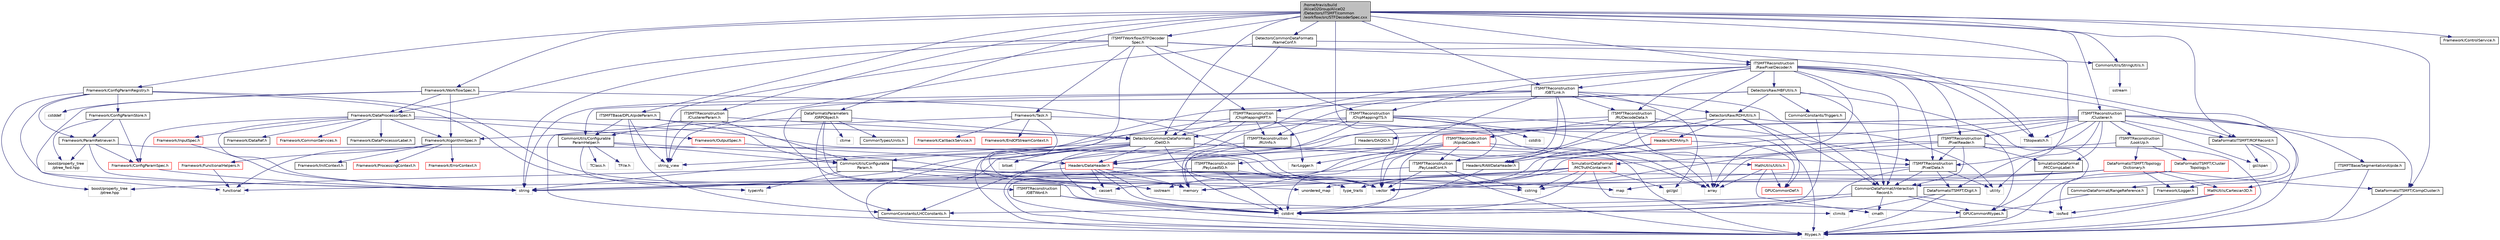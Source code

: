 digraph "/home/travis/build/AliceO2Group/AliceO2/Detectors/ITSMFT/common/workflow/src/STFDecoderSpec.cxx"
{
 // INTERACTIVE_SVG=YES
  bgcolor="transparent";
  edge [fontname="Helvetica",fontsize="10",labelfontname="Helvetica",labelfontsize="10"];
  node [fontname="Helvetica",fontsize="10",shape=record];
  Node0 [label="/home/travis/build\l/AliceO2Group/AliceO2\l/Detectors/ITSMFT/common\l/workflow/src/STFDecoderSpec.cxx",height=0.2,width=0.4,color="black", fillcolor="grey75", style="filled", fontcolor="black"];
  Node0 -> Node1 [color="midnightblue",fontsize="10",style="solid",fontname="Helvetica"];
  Node1 [label="vector",height=0.2,width=0.4,color="grey75"];
  Node0 -> Node2 [color="midnightblue",fontsize="10",style="solid",fontname="Helvetica"];
  Node2 [label="Framework/WorkflowSpec.h",height=0.2,width=0.4,color="black",URL="$df/da1/WorkflowSpec_8h.html"];
  Node2 -> Node3 [color="midnightblue",fontsize="10",style="solid",fontname="Helvetica"];
  Node3 [label="Framework/DataProcessorSpec.h",height=0.2,width=0.4,color="black",URL="$d0/df4/DataProcessorSpec_8h.html"];
  Node3 -> Node4 [color="midnightblue",fontsize="10",style="solid",fontname="Helvetica"];
  Node4 [label="Framework/AlgorithmSpec.h",height=0.2,width=0.4,color="black",URL="$d0/d14/AlgorithmSpec_8h.html"];
  Node4 -> Node5 [color="midnightblue",fontsize="10",style="solid",fontname="Helvetica"];
  Node5 [label="Framework/ProcessingContext.h",height=0.2,width=0.4,color="red",URL="$de/d6a/ProcessingContext_8h.html"];
  Node4 -> Node108 [color="midnightblue",fontsize="10",style="solid",fontname="Helvetica"];
  Node108 [label="Framework/ErrorContext.h",height=0.2,width=0.4,color="red",URL="$d7/dad/ErrorContext_8h.html"];
  Node4 -> Node111 [color="midnightblue",fontsize="10",style="solid",fontname="Helvetica"];
  Node111 [label="Framework/InitContext.h",height=0.2,width=0.4,color="black",URL="$d4/d2b/InitContext_8h.html"];
  Node4 -> Node112 [color="midnightblue",fontsize="10",style="solid",fontname="Helvetica"];
  Node112 [label="Framework/FunctionalHelpers.h",height=0.2,width=0.4,color="red",URL="$de/d9b/FunctionalHelpers_8h.html"];
  Node112 -> Node83 [color="midnightblue",fontsize="10",style="solid",fontname="Helvetica"];
  Node83 [label="functional",height=0.2,width=0.4,color="grey75"];
  Node4 -> Node83 [color="midnightblue",fontsize="10",style="solid",fontname="Helvetica"];
  Node3 -> Node114 [color="midnightblue",fontsize="10",style="solid",fontname="Helvetica"];
  Node114 [label="Framework/ConfigParamSpec.h",height=0.2,width=0.4,color="red",URL="$d0/d1c/ConfigParamSpec_8h.html"];
  Node114 -> Node51 [color="midnightblue",fontsize="10",style="solid",fontname="Helvetica"];
  Node51 [label="string",height=0.2,width=0.4,color="grey75"];
  Node3 -> Node118 [color="midnightblue",fontsize="10",style="solid",fontname="Helvetica"];
  Node118 [label="Framework/DataProcessorLabel.h",height=0.2,width=0.4,color="black",URL="$d1/df2/DataProcessorLabel_8h.html"];
  Node3 -> Node7 [color="midnightblue",fontsize="10",style="solid",fontname="Helvetica"];
  Node7 [label="Framework/DataRef.h",height=0.2,width=0.4,color="black",URL="$d5/dfb/DataRef_8h.html"];
  Node3 -> Node57 [color="midnightblue",fontsize="10",style="solid",fontname="Helvetica"];
  Node57 [label="Framework/InputSpec.h",height=0.2,width=0.4,color="red",URL="$d5/d3f/InputSpec_8h.html"];
  Node57 -> Node51 [color="midnightblue",fontsize="10",style="solid",fontname="Helvetica"];
  Node3 -> Node44 [color="midnightblue",fontsize="10",style="solid",fontname="Helvetica"];
  Node44 [label="Framework/OutputSpec.h",height=0.2,width=0.4,color="red",URL="$db/d2d/OutputSpec_8h.html"];
  Node44 -> Node45 [color="midnightblue",fontsize="10",style="solid",fontname="Helvetica"];
  Node45 [label="Headers/DataHeader.h",height=0.2,width=0.4,color="red",URL="$dc/dcd/DataHeader_8h.html"];
  Node45 -> Node46 [color="midnightblue",fontsize="10",style="solid",fontname="Helvetica"];
  Node46 [label="cstdint",height=0.2,width=0.4,color="grey75"];
  Node45 -> Node18 [color="midnightblue",fontsize="10",style="solid",fontname="Helvetica"];
  Node18 [label="memory",height=0.2,width=0.4,color="grey75"];
  Node45 -> Node47 [color="midnightblue",fontsize="10",style="solid",fontname="Helvetica"];
  Node47 [label="cassert",height=0.2,width=0.4,color="grey75"];
  Node45 -> Node48 [color="midnightblue",fontsize="10",style="solid",fontname="Helvetica"];
  Node48 [label="cstring",height=0.2,width=0.4,color="grey75"];
  Node45 -> Node51 [color="midnightblue",fontsize="10",style="solid",fontname="Helvetica"];
  Node45 -> Node52 [color="midnightblue",fontsize="10",style="solid",fontname="Helvetica"];
  Node52 [label="climits",height=0.2,width=0.4,color="grey75"];
  Node3 -> Node119 [color="midnightblue",fontsize="10",style="solid",fontname="Helvetica"];
  Node119 [label="Framework/CommonServices.h",height=0.2,width=0.4,color="red",URL="$d8/d02/CommonServices_8h.html"];
  Node3 -> Node51 [color="midnightblue",fontsize="10",style="solid",fontname="Helvetica"];
  Node3 -> Node1 [color="midnightblue",fontsize="10",style="solid",fontname="Helvetica"];
  Node2 -> Node4 [color="midnightblue",fontsize="10",style="solid",fontname="Helvetica"];
  Node2 -> Node1 [color="midnightblue",fontsize="10",style="solid",fontname="Helvetica"];
  Node2 -> Node83 [color="midnightblue",fontsize="10",style="solid",fontname="Helvetica"];
  Node2 -> Node84 [color="midnightblue",fontsize="10",style="solid",fontname="Helvetica"];
  Node84 [label="cstddef",height=0.2,width=0.4,color="grey75"];
  Node0 -> Node121 [color="midnightblue",fontsize="10",style="solid",fontname="Helvetica"];
  Node121 [label="Framework/ConfigParamRegistry.h",height=0.2,width=0.4,color="black",URL="$de/dc6/ConfigParamRegistry_8h.html"];
  Node121 -> Node122 [color="midnightblue",fontsize="10",style="solid",fontname="Helvetica"];
  Node122 [label="Framework/ParamRetriever.h",height=0.2,width=0.4,color="black",URL="$df/d72/ParamRetriever_8h.html"];
  Node122 -> Node114 [color="midnightblue",fontsize="10",style="solid",fontname="Helvetica"];
  Node122 -> Node123 [color="midnightblue",fontsize="10",style="solid",fontname="Helvetica"];
  Node123 [label="boost/property_tree\l/ptree_fwd.hpp",height=0.2,width=0.4,color="grey75"];
  Node122 -> Node51 [color="midnightblue",fontsize="10",style="solid",fontname="Helvetica"];
  Node122 -> Node1 [color="midnightblue",fontsize="10",style="solid",fontname="Helvetica"];
  Node121 -> Node124 [color="midnightblue",fontsize="10",style="solid",fontname="Helvetica"];
  Node124 [label="Framework/ConfigParamStore.h",height=0.2,width=0.4,color="black",URL="$dd/daf/ConfigParamStore_8h.html"];
  Node124 -> Node122 [color="midnightblue",fontsize="10",style="solid",fontname="Helvetica"];
  Node124 -> Node114 [color="midnightblue",fontsize="10",style="solid",fontname="Helvetica"];
  Node124 -> Node123 [color="midnightblue",fontsize="10",style="solid",fontname="Helvetica"];
  Node121 -> Node125 [color="midnightblue",fontsize="10",style="solid",fontname="Helvetica"];
  Node125 [label="boost/property_tree\l/ptree.hpp",height=0.2,width=0.4,color="grey75"];
  Node121 -> Node18 [color="midnightblue",fontsize="10",style="solid",fontname="Helvetica"];
  Node121 -> Node51 [color="midnightblue",fontsize="10",style="solid",fontname="Helvetica"];
  Node121 -> Node47 [color="midnightblue",fontsize="10",style="solid",fontname="Helvetica"];
  Node0 -> Node126 [color="midnightblue",fontsize="10",style="solid",fontname="Helvetica"];
  Node126 [label="Framework/ControlService.h",height=0.2,width=0.4,color="black",URL="$d2/d43/ControlService_8h.html"];
  Node0 -> Node127 [color="midnightblue",fontsize="10",style="solid",fontname="Helvetica"];
  Node127 [label="DataFormatsITSMFT/Digit.h",height=0.2,width=0.4,color="black",URL="$d3/d1e/DataFormats_2Detectors_2ITSMFT_2common_2include_2DataFormatsITSMFT_2Digit_8h.html"];
  Node127 -> Node128 [color="midnightblue",fontsize="10",style="solid",fontname="Helvetica"];
  Node128 [label="Rtypes.h",height=0.2,width=0.4,color="grey75"];
  Node127 -> Node52 [color="midnightblue",fontsize="10",style="solid",fontname="Helvetica"];
  Node0 -> Node129 [color="midnightblue",fontsize="10",style="solid",fontname="Helvetica"];
  Node129 [label="DataFormatsITSMFT/ROFRecord.h",height=0.2,width=0.4,color="black",URL="$d0/dc6/ITSMFT_2common_2include_2DataFormatsITSMFT_2ROFRecord_8h.html"];
  Node129 -> Node130 [color="midnightblue",fontsize="10",style="solid",fontname="Helvetica"];
  Node130 [label="CommonDataFormat/RangeReference.h",height=0.2,width=0.4,color="black",URL="$de/d64/RangeReference_8h.html",tooltip="Class to refer to the 1st entry and N elements of some group in the continuous container. "];
  Node130 -> Node131 [color="midnightblue",fontsize="10",style="solid",fontname="Helvetica"];
  Node131 [label="GPUCommonRtypes.h",height=0.2,width=0.4,color="black",URL="$d2/d45/GPUCommonRtypes_8h.html"];
  Node131 -> Node128 [color="midnightblue",fontsize="10",style="solid",fontname="Helvetica"];
  Node129 -> Node132 [color="midnightblue",fontsize="10",style="solid",fontname="Helvetica"];
  Node132 [label="CommonDataFormat/Interaction\lRecord.h",height=0.2,width=0.4,color="black",URL="$d9/d80/InteractionRecord_8h.html"];
  Node132 -> Node131 [color="midnightblue",fontsize="10",style="solid",fontname="Helvetica"];
  Node132 -> Node73 [color="midnightblue",fontsize="10",style="solid",fontname="Helvetica"];
  Node73 [label="iosfwd",height=0.2,width=0.4,color="grey75"];
  Node132 -> Node133 [color="midnightblue",fontsize="10",style="solid",fontname="Helvetica"];
  Node133 [label="cmath",height=0.2,width=0.4,color="grey75"];
  Node132 -> Node46 [color="midnightblue",fontsize="10",style="solid",fontname="Helvetica"];
  Node132 -> Node134 [color="midnightblue",fontsize="10",style="solid",fontname="Helvetica"];
  Node134 [label="CommonConstants/LHCConstants.h",height=0.2,width=0.4,color="black",URL="$d4/dc6/LHCConstants_8h.html",tooltip="Header to collect LHC related constants. "];
  Node129 -> Node17 [color="midnightblue",fontsize="10",style="solid",fontname="Helvetica"];
  Node17 [label="gsl/span",height=0.2,width=0.4,color="grey75"];
  Node0 -> Node135 [color="midnightblue",fontsize="10",style="solid",fontname="Helvetica"];
  Node135 [label="ITSMFTReconstruction\l/RawPixelDecoder.h",height=0.2,width=0.4,color="black",URL="$d7/d6e/RawPixelDecoder_8h.html",tooltip="Definition of the Alpide pixel reader for raw data processing. "];
  Node135 -> Node31 [color="midnightblue",fontsize="10",style="solid",fontname="Helvetica"];
  Node31 [label="array",height=0.2,width=0.4,color="grey75"];
  Node135 -> Node136 [color="midnightblue",fontsize="10",style="solid",fontname="Helvetica"];
  Node136 [label="TStopwatch.h",height=0.2,width=0.4,color="grey75"];
  Node135 -> Node137 [color="midnightblue",fontsize="10",style="solid",fontname="Helvetica"];
  Node137 [label="Framework/Logger.h",height=0.2,width=0.4,color="black",URL="$dd/da4/Logger_8h.html"];
  Node135 -> Node138 [color="midnightblue",fontsize="10",style="solid",fontname="Helvetica"];
  Node138 [label="ITSMFTReconstruction\l/ChipMappingITS.h",height=0.2,width=0.4,color="black",URL="$d3/d57/ChipMappingITS_8h.html"];
  Node138 -> Node128 [color="midnightblue",fontsize="10",style="solid",fontname="Helvetica"];
  Node138 -> Node31 [color="midnightblue",fontsize="10",style="solid",fontname="Helvetica"];
  Node138 -> Node116 [color="midnightblue",fontsize="10",style="solid",fontname="Helvetica"];
  Node116 [label="cstdlib",height=0.2,width=0.4,color="grey75"];
  Node138 -> Node46 [color="midnightblue",fontsize="10",style="solid",fontname="Helvetica"];
  Node138 -> Node51 [color="midnightblue",fontsize="10",style="solid",fontname="Helvetica"];
  Node138 -> Node45 [color="midnightblue",fontsize="10",style="solid",fontname="Helvetica"];
  Node138 -> Node139 [color="midnightblue",fontsize="10",style="solid",fontname="Helvetica"];
  Node139 [label="ITSMFTReconstruction\l/RUInfo.h",height=0.2,width=0.4,color="black",URL="$dc/dd8/RUInfo_8h.html"];
  Node139 -> Node128 [color="midnightblue",fontsize="10",style="solid",fontname="Helvetica"];
  Node139 -> Node46 [color="midnightblue",fontsize="10",style="solid",fontname="Helvetica"];
  Node138 -> Node140 [color="midnightblue",fontsize="10",style="solid",fontname="Helvetica"];
  Node140 [label="DetectorsCommonDataFormats\l/DetID.h",height=0.2,width=0.4,color="black",URL="$d6/d31/DetID_8h.html"];
  Node140 -> Node128 [color="midnightblue",fontsize="10",style="solid",fontname="Helvetica"];
  Node140 -> Node31 [color="midnightblue",fontsize="10",style="solid",fontname="Helvetica"];
  Node140 -> Node141 [color="midnightblue",fontsize="10",style="solid",fontname="Helvetica"];
  Node141 [label="bitset",height=0.2,width=0.4,color="grey75"];
  Node140 -> Node47 [color="midnightblue",fontsize="10",style="solid",fontname="Helvetica"];
  Node140 -> Node46 [color="midnightblue",fontsize="10",style="solid",fontname="Helvetica"];
  Node140 -> Node92 [color="midnightblue",fontsize="10",style="solid",fontname="Helvetica"];
  Node92 [label="string_view",height=0.2,width=0.4,color="grey75"];
  Node140 -> Node51 [color="midnightblue",fontsize="10",style="solid",fontname="Helvetica"];
  Node140 -> Node24 [color="midnightblue",fontsize="10",style="solid",fontname="Helvetica"];
  Node24 [label="type_traits",height=0.2,width=0.4,color="grey75"];
  Node140 -> Node142 [color="midnightblue",fontsize="10",style="solid",fontname="Helvetica"];
  Node142 [label="MathUtils/Utils.h",height=0.2,width=0.4,color="red",URL="$d9/d52/Common_2MathUtils_2include_2MathUtils_2Utils_8h.html"];
  Node142 -> Node31 [color="midnightblue",fontsize="10",style="solid",fontname="Helvetica"];
  Node142 -> Node133 [color="midnightblue",fontsize="10",style="solid",fontname="Helvetica"];
  Node142 -> Node143 [color="midnightblue",fontsize="10",style="solid",fontname="Helvetica"];
  Node143 [label="GPUCommonDef.h",height=0.2,width=0.4,color="red",URL="$df/d21/GPUCommonDef_8h.html"];
  Node140 -> Node45 [color="midnightblue",fontsize="10",style="solid",fontname="Helvetica"];
  Node135 -> Node148 [color="midnightblue",fontsize="10",style="solid",fontname="Helvetica"];
  Node148 [label="ITSMFTReconstruction\l/ChipMappingMFT.h",height=0.2,width=0.4,color="black",URL="$d0/d6b/ChipMappingMFT_8h.html"];
  Node148 -> Node128 [color="midnightblue",fontsize="10",style="solid",fontname="Helvetica"];
  Node148 -> Node31 [color="midnightblue",fontsize="10",style="solid",fontname="Helvetica"];
  Node148 -> Node149 [color="midnightblue",fontsize="10",style="solid",fontname="Helvetica"];
  Node149 [label="FairLogger.h",height=0.2,width=0.4,color="grey75"];
  Node148 -> Node45 [color="midnightblue",fontsize="10",style="solid",fontname="Helvetica"];
  Node148 -> Node139 [color="midnightblue",fontsize="10",style="solid",fontname="Helvetica"];
  Node148 -> Node140 [color="midnightblue",fontsize="10",style="solid",fontname="Helvetica"];
  Node135 -> Node150 [color="midnightblue",fontsize="10",style="solid",fontname="Helvetica"];
  Node150 [label="DetectorsRaw/HBFUtils.h",height=0.2,width=0.4,color="black",URL="$d1/dec/HBFUtils_8h.html"];
  Node150 -> Node128 [color="midnightblue",fontsize="10",style="solid",fontname="Helvetica"];
  Node150 -> Node151 [color="midnightblue",fontsize="10",style="solid",fontname="Helvetica"];
  Node151 [label="DetectorsRaw/RDHUtils.h",height=0.2,width=0.4,color="black",URL="$d6/dec/Raw_2include_2DetectorsRaw_2RDHUtils_8h.html"];
  Node151 -> Node143 [color="midnightblue",fontsize="10",style="solid",fontname="Helvetica"];
  Node151 -> Node131 [color="midnightblue",fontsize="10",style="solid",fontname="Helvetica"];
  Node151 -> Node152 [color="midnightblue",fontsize="10",style="solid",fontname="Helvetica"];
  Node152 [label="Headers/RAWDataHeader.h",height=0.2,width=0.4,color="black",URL="$d4/d78/DataFormats_2Headers_2include_2Headers_2RAWDataHeader_8h.html"];
  Node152 -> Node46 [color="midnightblue",fontsize="10",style="solid",fontname="Helvetica"];
  Node151 -> Node153 [color="midnightblue",fontsize="10",style="solid",fontname="Helvetica"];
  Node153 [label="Headers/RDHAny.h",height=0.2,width=0.4,color="red",URL="$d6/d89/RDHAny_8h.html"];
  Node153 -> Node143 [color="midnightblue",fontsize="10",style="solid",fontname="Helvetica"];
  Node153 -> Node152 [color="midnightblue",fontsize="10",style="solid",fontname="Helvetica"];
  Node153 -> Node24 [color="midnightblue",fontsize="10",style="solid",fontname="Helvetica"];
  Node151 -> Node132 [color="midnightblue",fontsize="10",style="solid",fontname="Helvetica"];
  Node151 -> Node154 [color="midnightblue",fontsize="10",style="solid",fontname="Helvetica"];
  Node154 [label="Headers/DAQID.h",height=0.2,width=0.4,color="black",URL="$d7/d34/DAQID_8h.html"];
  Node154 -> Node45 [color="midnightblue",fontsize="10",style="solid",fontname="Helvetica"];
  Node150 -> Node155 [color="midnightblue",fontsize="10",style="solid",fontname="Helvetica"];
  Node155 [label="CommonUtils/Configurable\lParam.h",height=0.2,width=0.4,color="black",URL="$db/d2c/ConfigurableParam_8h.html"];
  Node155 -> Node1 [color="midnightblue",fontsize="10",style="solid",fontname="Helvetica"];
  Node155 -> Node33 [color="midnightblue",fontsize="10",style="solid",fontname="Helvetica"];
  Node33 [label="map",height=0.2,width=0.4,color="grey75"];
  Node155 -> Node68 [color="midnightblue",fontsize="10",style="solid",fontname="Helvetica"];
  Node68 [label="unordered_map",height=0.2,width=0.4,color="grey75"];
  Node155 -> Node125 [color="midnightblue",fontsize="10",style="solid",fontname="Helvetica"];
  Node155 -> Node94 [color="midnightblue",fontsize="10",style="solid",fontname="Helvetica"];
  Node94 [label="typeinfo",height=0.2,width=0.4,color="grey75"];
  Node155 -> Node156 [color="midnightblue",fontsize="10",style="solid",fontname="Helvetica"];
  Node156 [label="iostream",height=0.2,width=0.4,color="grey75"];
  Node150 -> Node157 [color="midnightblue",fontsize="10",style="solid",fontname="Helvetica"];
  Node157 [label="CommonUtils/Configurable\lParamHelper.h",height=0.2,width=0.4,color="black",URL="$da/d6b/ConfigurableParamHelper_8h.html"];
  Node157 -> Node155 [color="midnightblue",fontsize="10",style="solid",fontname="Helvetica"];
  Node157 -> Node21 [color="midnightblue",fontsize="10",style="solid",fontname="Helvetica"];
  Node21 [label="TClass.h",height=0.2,width=0.4,color="grey75"];
  Node157 -> Node24 [color="midnightblue",fontsize="10",style="solid",fontname="Helvetica"];
  Node157 -> Node94 [color="midnightblue",fontsize="10",style="solid",fontname="Helvetica"];
  Node157 -> Node158 [color="midnightblue",fontsize="10",style="solid",fontname="Helvetica"];
  Node158 [label="TFile.h",height=0.2,width=0.4,color="grey75"];
  Node150 -> Node132 [color="midnightblue",fontsize="10",style="solid",fontname="Helvetica"];
  Node150 -> Node159 [color="midnightblue",fontsize="10",style="solid",fontname="Helvetica"];
  Node159 [label="CommonConstants/Triggers.h",height=0.2,width=0.4,color="black",URL="$de/da4/Triggers_8h.html",tooltip="Definition of the 32 Central Trigger System (CTS) Trigger Types defined in https://twiki.cern.ch/twiki/pub/ALICE/NoteForFEDevelopers/CTS_CRU_FE_interface.pdf. "];
  Node159 -> Node46 [color="midnightblue",fontsize="10",style="solid",fontname="Helvetica"];
  Node135 -> Node152 [color="midnightblue",fontsize="10",style="solid",fontname="Helvetica"];
  Node135 -> Node132 [color="midnightblue",fontsize="10",style="solid",fontname="Helvetica"];
  Node135 -> Node160 [color="midnightblue",fontsize="10",style="solid",fontname="Helvetica"];
  Node160 [label="ITSMFTReconstruction\l/GBTLink.h",height=0.2,width=0.4,color="black",URL="$d0/dd1/GBTLink_8h.html",tooltip="Declarations of helper classes for the ITS/MFT raw data decoding. "];
  Node160 -> Node51 [color="midnightblue",fontsize="10",style="solid",fontname="Helvetica"];
  Node160 -> Node18 [color="midnightblue",fontsize="10",style="solid",fontname="Helvetica"];
  Node160 -> Node28 [color="midnightblue",fontsize="10",style="solid",fontname="Helvetica"];
  Node28 [label="gsl/gsl",height=0.2,width=0.4,color="grey75"];
  Node160 -> Node161 [color="midnightblue",fontsize="10",style="solid",fontname="Helvetica"];
  Node161 [label="ITSMFTReconstruction\l/PayLoadCont.h",height=0.2,width=0.4,color="black",URL="$d0/d35/PayLoadCont_8h.html",tooltip="Declaration of class for continuos buffer of ALPIDE data. "];
  Node161 -> Node48 [color="midnightblue",fontsize="10",style="solid",fontname="Helvetica"];
  Node161 -> Node1 [color="midnightblue",fontsize="10",style="solid",fontname="Helvetica"];
  Node161 -> Node83 [color="midnightblue",fontsize="10",style="solid",fontname="Helvetica"];
  Node161 -> Node128 [color="midnightblue",fontsize="10",style="solid",fontname="Helvetica"];
  Node160 -> Node162 [color="midnightblue",fontsize="10",style="solid",fontname="Helvetica"];
  Node162 [label="ITSMFTReconstruction\l/PayLoadSG.h",height=0.2,width=0.4,color="black",URL="$d4/d20/PayLoadSG_8h.html",tooltip="Declaration of class for scatter-gather buffer. "];
  Node162 -> Node46 [color="midnightblue",fontsize="10",style="solid",fontname="Helvetica"];
  Node162 -> Node1 [color="midnightblue",fontsize="10",style="solid",fontname="Helvetica"];
  Node162 -> Node128 [color="midnightblue",fontsize="10",style="solid",fontname="Helvetica"];
  Node160 -> Node163 [color="midnightblue",fontsize="10",style="solid",fontname="Helvetica"];
  Node163 [label="ITSMFTReconstruction\l/GBTWord.h",height=0.2,width=0.4,color="black",URL="$dd/d86/GBTWord_8h.html"];
  Node163 -> Node128 [color="midnightblue",fontsize="10",style="solid",fontname="Helvetica"];
  Node163 -> Node46 [color="midnightblue",fontsize="10",style="solid",fontname="Helvetica"];
  Node160 -> Node164 [color="midnightblue",fontsize="10",style="solid",fontname="Helvetica"];
  Node164 [label="ITSMFTReconstruction\l/RUDecodeData.h",height=0.2,width=0.4,color="black",URL="$db/d0e/RUDecodeData_8h.html",tooltip="Declaration of the Readout Unite decoder class. "];
  Node164 -> Node31 [color="midnightblue",fontsize="10",style="solid",fontname="Helvetica"];
  Node164 -> Node18 [color="midnightblue",fontsize="10",style="solid",fontname="Helvetica"];
  Node164 -> Node165 [color="midnightblue",fontsize="10",style="solid",fontname="Helvetica"];
  Node165 [label="ITSMFTReconstruction\l/PixelData.h",height=0.2,width=0.4,color="black",URL="$da/d8d/PixelData_8h.html",tooltip="Transient data classes for single pixel and set of pixels from current chip. "];
  Node165 -> Node127 [color="midnightblue",fontsize="10",style="solid",fontname="Helvetica"];
  Node165 -> Node132 [color="midnightblue",fontsize="10",style="solid",fontname="Helvetica"];
  Node165 -> Node1 [color="midnightblue",fontsize="10",style="solid",fontname="Helvetica"];
  Node165 -> Node30 [color="midnightblue",fontsize="10",style="solid",fontname="Helvetica"];
  Node30 [label="utility",height=0.2,width=0.4,color="grey75"];
  Node165 -> Node46 [color="midnightblue",fontsize="10",style="solid",fontname="Helvetica"];
  Node164 -> Node161 [color="midnightblue",fontsize="10",style="solid",fontname="Helvetica"];
  Node164 -> Node166 [color="midnightblue",fontsize="10",style="solid",fontname="Helvetica"];
  Node166 [label="ITSMFTReconstruction\l/AlpideCoder.h",height=0.2,width=0.4,color="red",URL="$d8/da2/AlpideCoder_8h.html",tooltip="class for the ALPIDE data decoding/encoding "];
  Node166 -> Node128 [color="midnightblue",fontsize="10",style="solid",fontname="Helvetica"];
  Node166 -> Node46 [color="midnightblue",fontsize="10",style="solid",fontname="Helvetica"];
  Node166 -> Node1 [color="midnightblue",fontsize="10",style="solid",fontname="Helvetica"];
  Node166 -> Node51 [color="midnightblue",fontsize="10",style="solid",fontname="Helvetica"];
  Node166 -> Node149 [color="midnightblue",fontsize="10",style="solid",fontname="Helvetica"];
  Node166 -> Node156 [color="midnightblue",fontsize="10",style="solid",fontname="Helvetica"];
  Node166 -> Node161 [color="midnightblue",fontsize="10",style="solid",fontname="Helvetica"];
  Node166 -> Node165 [color="midnightblue",fontsize="10",style="solid",fontname="Helvetica"];
  Node160 -> Node139 [color="midnightblue",fontsize="10",style="solid",fontname="Helvetica"];
  Node160 -> Node152 [color="midnightblue",fontsize="10",style="solid",fontname="Helvetica"];
  Node160 -> Node151 [color="midnightblue",fontsize="10",style="solid",fontname="Helvetica"];
  Node160 -> Node132 [color="midnightblue",fontsize="10",style="solid",fontname="Helvetica"];
  Node135 -> Node164 [color="midnightblue",fontsize="10",style="solid",fontname="Helvetica"];
  Node135 -> Node167 [color="midnightblue",fontsize="10",style="solid",fontname="Helvetica"];
  Node167 [label="ITSMFTReconstruction\l/PixelReader.h",height=0.2,width=0.4,color="black",URL="$df/d2e/PixelReader_8h.html",tooltip="Abstract class for Alpide data reader class. "];
  Node167 -> Node128 [color="midnightblue",fontsize="10",style="solid",fontname="Helvetica"];
  Node167 -> Node165 [color="midnightblue",fontsize="10",style="solid",fontname="Helvetica"];
  Node167 -> Node168 [color="midnightblue",fontsize="10",style="solid",fontname="Helvetica"];
  Node168 [label="SimulationDataFormat\l/MCCompLabel.h",height=0.2,width=0.4,color="black",URL="$d7/dcd/MCCompLabel_8h.html"];
  Node168 -> Node131 [color="midnightblue",fontsize="10",style="solid",fontname="Helvetica"];
  Node167 -> Node169 [color="midnightblue",fontsize="10",style="solid",fontname="Helvetica"];
  Node169 [label="SimulationDataFormat\l/MCTruthContainer.h",height=0.2,width=0.4,color="red",URL="$db/d14/MCTruthContainer_8h.html",tooltip="Definition of a container to keep Monte Carlo truth external to simulation objects. "];
  Node169 -> Node131 [color="midnightblue",fontsize="10",style="solid",fontname="Helvetica"];
  Node169 -> Node46 [color="midnightblue",fontsize="10",style="solid",fontname="Helvetica"];
  Node169 -> Node47 [color="midnightblue",fontsize="10",style="solid",fontname="Helvetica"];
  Node169 -> Node28 [color="midnightblue",fontsize="10",style="solid",fontname="Helvetica"];
  Node169 -> Node24 [color="midnightblue",fontsize="10",style="solid",fontname="Helvetica"];
  Node169 -> Node48 [color="midnightblue",fontsize="10",style="solid",fontname="Helvetica"];
  Node169 -> Node18 [color="midnightblue",fontsize="10",style="solid",fontname="Helvetica"];
  Node169 -> Node1 [color="midnightblue",fontsize="10",style="solid",fontname="Helvetica"];
  Node167 -> Node132 [color="midnightblue",fontsize="10",style="solid",fontname="Helvetica"];
  Node167 -> Node1 [color="midnightblue",fontsize="10",style="solid",fontname="Helvetica"];
  Node135 -> Node129 [color="midnightblue",fontsize="10",style="solid",fontname="Helvetica"];
  Node135 -> Node165 [color="midnightblue",fontsize="10",style="solid",fontname="Helvetica"];
  Node0 -> Node170 [color="midnightblue",fontsize="10",style="solid",fontname="Helvetica"];
  Node170 [label="ITSMFTReconstruction\l/Clusterer.h",height=0.2,width=0.4,color="black",URL="$d6/d04/ITSMFT_2common_2reconstruction_2include_2ITSMFTReconstruction_2Clusterer_8h.html"];
  Node170 -> Node30 [color="midnightblue",fontsize="10",style="solid",fontname="Helvetica"];
  Node170 -> Node1 [color="midnightblue",fontsize="10",style="solid",fontname="Helvetica"];
  Node170 -> Node48 [color="midnightblue",fontsize="10",style="solid",fontname="Helvetica"];
  Node170 -> Node18 [color="midnightblue",fontsize="10",style="solid",fontname="Helvetica"];
  Node170 -> Node17 [color="midnightblue",fontsize="10",style="solid",fontname="Helvetica"];
  Node170 -> Node171 [color="midnightblue",fontsize="10",style="solid",fontname="Helvetica"];
  Node171 [label="ITSMFTBase/SegmentationAlpide.h",height=0.2,width=0.4,color="black",URL="$d3/dba/SegmentationAlpide_8h.html",tooltip="Definition of the SegmentationAlpide class. "];
  Node171 -> Node128 [color="midnightblue",fontsize="10",style="solid",fontname="Helvetica"];
  Node171 -> Node172 [color="midnightblue",fontsize="10",style="solid",fontname="Helvetica"];
  Node172 [label="MathUtils/Cartesian3D.h",height=0.2,width=0.4,color="red",URL="$dd/d76/Cartesian3D_8h.html"];
  Node172 -> Node128 [color="midnightblue",fontsize="10",style="solid",fontname="Helvetica"];
  Node172 -> Node73 [color="midnightblue",fontsize="10",style="solid",fontname="Helvetica"];
  Node170 -> Node182 [color="midnightblue",fontsize="10",style="solid",fontname="Helvetica"];
  Node182 [label="DataFormatsITSMFT/CompCluster.h",height=0.2,width=0.4,color="black",URL="$df/de4/CompCluster_8h.html",tooltip="Definition of the ITSMFT compact cluster. "];
  Node182 -> Node128 [color="midnightblue",fontsize="10",style="solid",fontname="Helvetica"];
  Node170 -> Node129 [color="midnightblue",fontsize="10",style="solid",fontname="Helvetica"];
  Node170 -> Node167 [color="midnightblue",fontsize="10",style="solid",fontname="Helvetica"];
  Node170 -> Node165 [color="midnightblue",fontsize="10",style="solid",fontname="Helvetica"];
  Node170 -> Node183 [color="midnightblue",fontsize="10",style="solid",fontname="Helvetica"];
  Node183 [label="ITSMFTReconstruction\l/LookUp.h",height=0.2,width=0.4,color="black",URL="$df/ddf/LookUp_8h.html",tooltip="Definition of the LookUp class. "];
  Node183 -> Node31 [color="midnightblue",fontsize="10",style="solid",fontname="Helvetica"];
  Node183 -> Node184 [color="midnightblue",fontsize="10",style="solid",fontname="Helvetica"];
  Node184 [label="DataFormatsITSMFT/Cluster\lTopology.h",height=0.2,width=0.4,color="red",URL="$d8/ddb/ClusterTopology_8h.html",tooltip="Definition of the ClusterTopology class. "];
  Node184 -> Node33 [color="midnightblue",fontsize="10",style="solid",fontname="Helvetica"];
  Node184 -> Node73 [color="midnightblue",fontsize="10",style="solid",fontname="Helvetica"];
  Node183 -> Node186 [color="midnightblue",fontsize="10",style="solid",fontname="Helvetica"];
  Node186 [label="DataFormatsITSMFT/Topology\lDictionary.h",height=0.2,width=0.4,color="red",URL="$d1/d08/TopologyDictionary_8h.html",tooltip="Definition of the ClusterTopology class. "];
  Node186 -> Node137 [color="midnightblue",fontsize="10",style="solid",fontname="Helvetica"];
  Node186 -> Node51 [color="midnightblue",fontsize="10",style="solid",fontname="Helvetica"];
  Node186 -> Node68 [color="midnightblue",fontsize="10",style="solid",fontname="Helvetica"];
  Node186 -> Node1 [color="midnightblue",fontsize="10",style="solid",fontname="Helvetica"];
  Node186 -> Node172 [color="midnightblue",fontsize="10",style="solid",fontname="Helvetica"];
  Node186 -> Node182 [color="midnightblue",fontsize="10",style="solid",fontname="Helvetica"];
  Node170 -> Node168 [color="midnightblue",fontsize="10",style="solid",fontname="Helvetica"];
  Node170 -> Node134 [color="midnightblue",fontsize="10",style="solid",fontname="Helvetica"];
  Node170 -> Node128 [color="midnightblue",fontsize="10",style="solid",fontname="Helvetica"];
  Node170 -> Node136 [color="midnightblue",fontsize="10",style="solid",fontname="Helvetica"];
  Node0 -> Node189 [color="midnightblue",fontsize="10",style="solid",fontname="Helvetica"];
  Node189 [label="ITSMFTReconstruction\l/ClustererParam.h",height=0.2,width=0.4,color="black",URL="$da/d0b/ClustererParam_8h.html",tooltip="Definition of the ITS/MFT clusterer settings. "];
  Node189 -> Node140 [color="midnightblue",fontsize="10",style="solid",fontname="Helvetica"];
  Node189 -> Node155 [color="midnightblue",fontsize="10",style="solid",fontname="Helvetica"];
  Node189 -> Node157 [color="midnightblue",fontsize="10",style="solid",fontname="Helvetica"];
  Node189 -> Node92 [color="midnightblue",fontsize="10",style="solid",fontname="Helvetica"];
  Node0 -> Node160 [color="midnightblue",fontsize="10",style="solid",fontname="Helvetica"];
  Node0 -> Node190 [color="midnightblue",fontsize="10",style="solid",fontname="Helvetica"];
  Node190 [label="ITSMFTWorkflow/STFDecoder\lSpec.h",height=0.2,width=0.4,color="black",URL="$d0/d26/STFDecoderSpec_8h.html",tooltip="Device to decode ITS/MFT raw data from STF. "];
  Node190 -> Node136 [color="midnightblue",fontsize="10",style="solid",fontname="Helvetica"];
  Node190 -> Node3 [color="midnightblue",fontsize="10",style="solid",fontname="Helvetica"];
  Node190 -> Node191 [color="midnightblue",fontsize="10",style="solid",fontname="Helvetica"];
  Node191 [label="Framework/Task.h",height=0.2,width=0.4,color="black",URL="$df/d4f/Task_8h.html"];
  Node191 -> Node4 [color="midnightblue",fontsize="10",style="solid",fontname="Helvetica"];
  Node191 -> Node192 [color="midnightblue",fontsize="10",style="solid",fontname="Helvetica"];
  Node192 [label="Framework/CallbackService.h",height=0.2,width=0.4,color="red",URL="$d9/d7f/CallbackService_8h.html"];
  Node191 -> Node195 [color="midnightblue",fontsize="10",style="solid",fontname="Helvetica"];
  Node195 [label="Framework/EndOfStreamContext.h",height=0.2,width=0.4,color="red",URL="$d0/d77/EndOfStreamContext_8h.html"];
  Node191 -> Node30 [color="midnightblue",fontsize="10",style="solid",fontname="Helvetica"];
  Node191 -> Node18 [color="midnightblue",fontsize="10",style="solid",fontname="Helvetica"];
  Node190 -> Node18 [color="midnightblue",fontsize="10",style="solid",fontname="Helvetica"];
  Node190 -> Node51 [color="midnightblue",fontsize="10",style="solid",fontname="Helvetica"];
  Node190 -> Node92 [color="midnightblue",fontsize="10",style="solid",fontname="Helvetica"];
  Node190 -> Node138 [color="midnightblue",fontsize="10",style="solid",fontname="Helvetica"];
  Node190 -> Node148 [color="midnightblue",fontsize="10",style="solid",fontname="Helvetica"];
  Node190 -> Node135 [color="midnightblue",fontsize="10",style="solid",fontname="Helvetica"];
  Node0 -> Node196 [color="midnightblue",fontsize="10",style="solid",fontname="Helvetica"];
  Node196 [label="DetectorsCommonDataFormats\l/NameConf.h",height=0.2,width=0.4,color="black",URL="$d7/d61/NameConf_8h.html",tooltip="Definition of the Names Generator class. "];
  Node196 -> Node140 [color="midnightblue",fontsize="10",style="solid",fontname="Helvetica"];
  Node196 -> Node197 [color="midnightblue",fontsize="10",style="solid",fontname="Helvetica"];
  Node197 [label="CommonUtils/StringUtils.h",height=0.2,width=0.4,color="black",URL="$d4/d8f/StringUtils_8h.html"];
  Node197 -> Node79 [color="midnightblue",fontsize="10",style="solid",fontname="Helvetica"];
  Node79 [label="sstream",height=0.2,width=0.4,color="grey75"];
  Node196 -> Node92 [color="midnightblue",fontsize="10",style="solid",fontname="Helvetica"];
  Node0 -> Node198 [color="midnightblue",fontsize="10",style="solid",fontname="Helvetica"];
  Node198 [label="DataFormatsParameters\l/GRPObject.h",height=0.2,width=0.4,color="black",URL="$de/d28/GRPObject_8h.html",tooltip="Header of the General Run Parameters object. "];
  Node198 -> Node128 [color="midnightblue",fontsize="10",style="solid",fontname="Helvetica"];
  Node198 -> Node46 [color="midnightblue",fontsize="10",style="solid",fontname="Helvetica"];
  Node198 -> Node199 [color="midnightblue",fontsize="10",style="solid",fontname="Helvetica"];
  Node199 [label="ctime",height=0.2,width=0.4,color="grey75"];
  Node198 -> Node134 [color="midnightblue",fontsize="10",style="solid",fontname="Helvetica"];
  Node198 -> Node200 [color="midnightblue",fontsize="10",style="solid",fontname="Helvetica"];
  Node200 [label="CommonTypes/Units.h",height=0.2,width=0.4,color="black",URL="$da/d58/Units_8h.html",tooltip="Header to collect definitions for different units. "];
  Node198 -> Node140 [color="midnightblue",fontsize="10",style="solid",fontname="Helvetica"];
  Node0 -> Node201 [color="midnightblue",fontsize="10",style="solid",fontname="Helvetica"];
  Node201 [label="ITSMFTBase/DPLAlpideParam.h",height=0.2,width=0.4,color="black",URL="$d4/d35/DPLAlpideParam_8h.html"];
  Node201 -> Node140 [color="midnightblue",fontsize="10",style="solid",fontname="Helvetica"];
  Node201 -> Node155 [color="midnightblue",fontsize="10",style="solid",fontname="Helvetica"];
  Node201 -> Node157 [color="midnightblue",fontsize="10",style="solid",fontname="Helvetica"];
  Node201 -> Node134 [color="midnightblue",fontsize="10",style="solid",fontname="Helvetica"];
  Node201 -> Node92 [color="midnightblue",fontsize="10",style="solid",fontname="Helvetica"];
  Node0 -> Node182 [color="midnightblue",fontsize="10",style="solid",fontname="Helvetica"];
  Node0 -> Node140 [color="midnightblue",fontsize="10",style="solid",fontname="Helvetica"];
  Node0 -> Node197 [color="midnightblue",fontsize="10",style="solid",fontname="Helvetica"];
}
